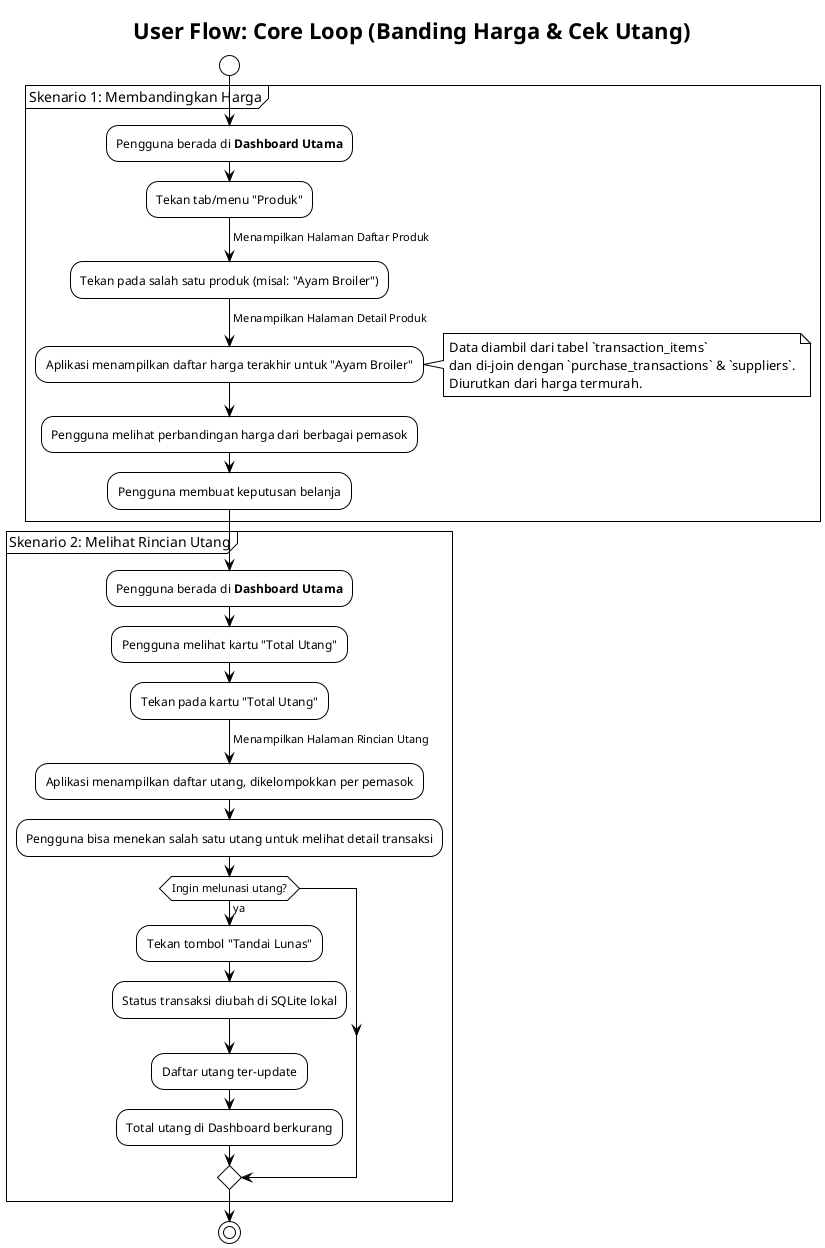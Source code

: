 @startuml UserFlow_CoreLoop

!theme plain
title User Flow: Core Loop (Banding Harga & Cek Utang)

start

partition "Skenario 1: Membandingkan Harga" {
  :Pengguna berada di **Dashboard Utama**;
  :Tekan tab/menu "Produk";
  -> Menampilkan Halaman Daftar Produk;

  :Tekan pada salah satu produk (misal: "Ayam Broiler");
  -> Menampilkan Halaman Detail Produk;
  ' Halaman ini juga bisa langsung berupa dialog/layar perbandingan

  :Aplikasi menampilkan daftar harga terakhir untuk "Ayam Broiler";
  note right
    Data diambil dari tabel `transaction_items`
    dan di-join dengan `purchase_transactions` & `suppliers`.
    Diurutkan dari harga termurah.
  end note
  :Pengguna melihat perbandingan harga dari berbagai pemasok;
  :Pengguna membuat keputusan belanja;
}

partition "Skenario 2: Melihat Rincian Utang" {
  :Pengguna berada di **Dashboard Utama**;
  :Pengguna melihat kartu "Total Utang";

  :Tekan pada kartu "Total Utang";
  -> Menampilkan Halaman Rincian Utang;

  :Aplikasi menampilkan daftar utang, dikelompokkan per pemasok;
  :Pengguna bisa menekan salah satu utang untuk melihat detail transaksi;

  if (Ingin melunasi utang?) then (ya)
    :Tekan tombol "Tandai Lunas";
    :Status transaksi diubah di SQLite lokal;
    :Daftar utang ter-update;
    :Total utang di Dashboard berkurang;
  endif
}

stop

@enduml